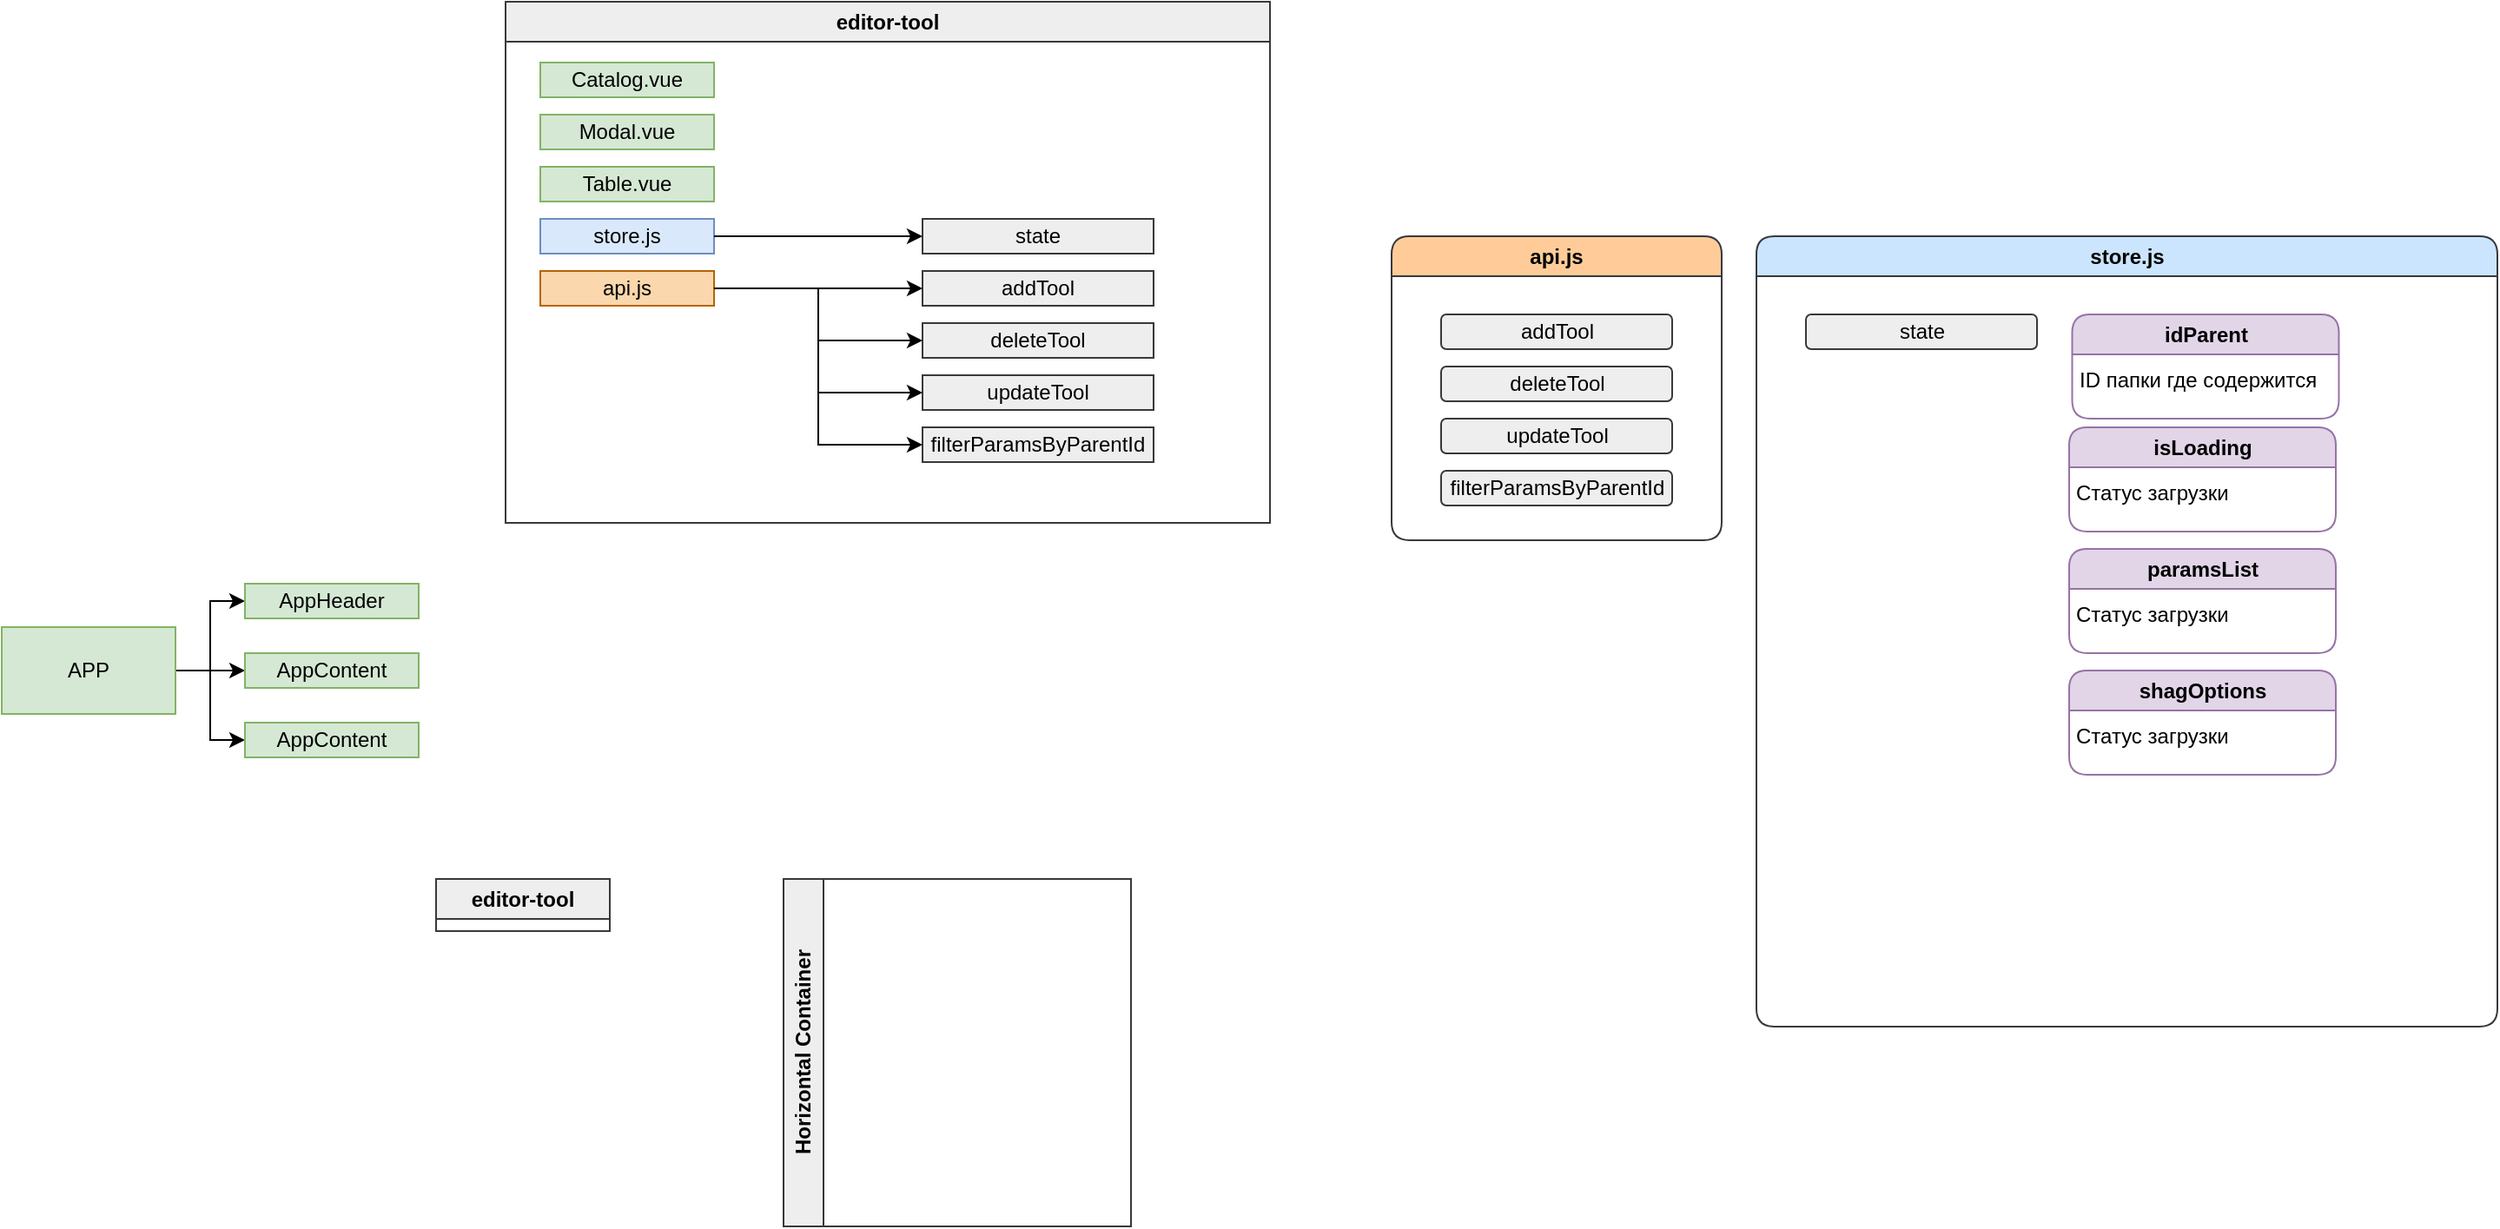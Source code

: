 <mxfile version="23.1.2" type="device">
  <diagram name="Страница — 1" id="OBi1eS88keLNz1npUpVn">
    <mxGraphModel dx="814" dy="448" grid="1" gridSize="10" guides="1" tooltips="1" connect="1" arrows="1" fold="1" page="1" pageScale="1" pageWidth="827" pageHeight="1169" math="0" shadow="0">
      <root>
        <mxCell id="0" />
        <mxCell id="1" parent="0" />
        <mxCell id="rmQgF-IMgd2aJ8l7F9f9-7" style="edgeStyle=orthogonalEdgeStyle;rounded=0;orthogonalLoop=1;jettySize=auto;html=1;exitX=1;exitY=0.5;exitDx=0;exitDy=0;entryX=0;entryY=0.5;entryDx=0;entryDy=0;" edge="1" parent="1" source="rmQgF-IMgd2aJ8l7F9f9-1" target="rmQgF-IMgd2aJ8l7F9f9-5">
          <mxGeometry relative="1" as="geometry" />
        </mxCell>
        <mxCell id="rmQgF-IMgd2aJ8l7F9f9-8" style="edgeStyle=orthogonalEdgeStyle;rounded=0;orthogonalLoop=1;jettySize=auto;html=1;exitX=1;exitY=0.5;exitDx=0;exitDy=0;entryX=0;entryY=0.5;entryDx=0;entryDy=0;" edge="1" parent="1" source="rmQgF-IMgd2aJ8l7F9f9-1" target="rmQgF-IMgd2aJ8l7F9f9-4">
          <mxGeometry relative="1" as="geometry" />
        </mxCell>
        <mxCell id="rmQgF-IMgd2aJ8l7F9f9-9" style="edgeStyle=orthogonalEdgeStyle;rounded=0;orthogonalLoop=1;jettySize=auto;html=1;exitX=1;exitY=0.5;exitDx=0;exitDy=0;entryX=0;entryY=0.5;entryDx=0;entryDy=0;" edge="1" parent="1" source="rmQgF-IMgd2aJ8l7F9f9-1" target="rmQgF-IMgd2aJ8l7F9f9-6">
          <mxGeometry relative="1" as="geometry" />
        </mxCell>
        <mxCell id="rmQgF-IMgd2aJ8l7F9f9-1" value="APP" style="rounded=0;whiteSpace=wrap;html=1;fillColor=#d5e8d4;strokeColor=#82b366;" vertex="1" parent="1">
          <mxGeometry x="120" y="440" width="100" height="50" as="geometry" />
        </mxCell>
        <mxCell id="rmQgF-IMgd2aJ8l7F9f9-4" value="AppHeader" style="rounded=0;whiteSpace=wrap;html=1;fillColor=#d5e8d4;strokeColor=#82b366;" vertex="1" parent="1">
          <mxGeometry x="260" y="415" width="100" height="20" as="geometry" />
        </mxCell>
        <mxCell id="rmQgF-IMgd2aJ8l7F9f9-5" value="AppContent" style="rounded=0;whiteSpace=wrap;html=1;fillColor=#d5e8d4;strokeColor=#82b366;" vertex="1" parent="1">
          <mxGeometry x="260" y="455" width="100" height="20" as="geometry" />
        </mxCell>
        <mxCell id="rmQgF-IMgd2aJ8l7F9f9-6" value="AppContent" style="rounded=0;whiteSpace=wrap;html=1;fillColor=#d5e8d4;strokeColor=#82b366;" vertex="1" parent="1">
          <mxGeometry x="260" y="495" width="100" height="20" as="geometry" />
        </mxCell>
        <mxCell id="rmQgF-IMgd2aJ8l7F9f9-31" value="editor-tool" style="swimlane;whiteSpace=wrap;html=1;strokeColor=#36393d;align=center;verticalAlign=middle;fontFamily=Helvetica;fontSize=12;fontColor=default;fillColor=#eeeeee;" vertex="1" parent="1">
          <mxGeometry x="410" y="80" width="440" height="300" as="geometry">
            <mxRectangle x="410" y="80" width="100" height="30" as="alternateBounds" />
          </mxGeometry>
        </mxCell>
        <mxCell id="rmQgF-IMgd2aJ8l7F9f9-11" value="Catalog.vue" style="rounded=0;whiteSpace=wrap;html=1;fillColor=#d5e8d4;strokeColor=#82b366;" vertex="1" parent="rmQgF-IMgd2aJ8l7F9f9-31">
          <mxGeometry x="20" y="35" width="100" height="20" as="geometry" />
        </mxCell>
        <mxCell id="rmQgF-IMgd2aJ8l7F9f9-12" value="Modal.vue" style="rounded=0;whiteSpace=wrap;html=1;fillColor=#d5e8d4;strokeColor=#82b366;" vertex="1" parent="rmQgF-IMgd2aJ8l7F9f9-31">
          <mxGeometry x="20" y="65" width="100" height="20" as="geometry" />
        </mxCell>
        <mxCell id="rmQgF-IMgd2aJ8l7F9f9-13" value="Table.vue" style="rounded=0;whiteSpace=wrap;html=1;fillColor=#d5e8d4;strokeColor=#82b366;" vertex="1" parent="rmQgF-IMgd2aJ8l7F9f9-31">
          <mxGeometry x="20" y="95" width="100" height="20" as="geometry" />
        </mxCell>
        <mxCell id="rmQgF-IMgd2aJ8l7F9f9-14" value="store.js" style="rounded=0;whiteSpace=wrap;html=1;fillColor=#dae8fc;strokeColor=#6c8ebf;" vertex="1" parent="rmQgF-IMgd2aJ8l7F9f9-31">
          <mxGeometry x="20" y="125" width="100" height="20" as="geometry" />
        </mxCell>
        <mxCell id="rmQgF-IMgd2aJ8l7F9f9-16" value="api.js" style="rounded=0;whiteSpace=wrap;html=1;fillColor=#fad7ac;strokeColor=#b46504;" vertex="1" parent="rmQgF-IMgd2aJ8l7F9f9-31">
          <mxGeometry x="20" y="155" width="100" height="20" as="geometry" />
        </mxCell>
        <mxCell id="rmQgF-IMgd2aJ8l7F9f9-28" value="state" style="whiteSpace=wrap;fillColor=#eeeeee;strokeColor=#36393d;" vertex="1" parent="rmQgF-IMgd2aJ8l7F9f9-31">
          <mxGeometry x="240" y="125" width="133" height="20" as="geometry" />
        </mxCell>
        <mxCell id="rmQgF-IMgd2aJ8l7F9f9-18" value="addTool" style="whiteSpace=wrap;html=1;fillColor=#eeeeee;strokeColor=#36393d;" vertex="1" parent="rmQgF-IMgd2aJ8l7F9f9-31">
          <mxGeometry x="240" y="155" width="133" height="20" as="geometry" />
        </mxCell>
        <mxCell id="rmQgF-IMgd2aJ8l7F9f9-19" value="deleteTool" style="whiteSpace=wrap;fillColor=#eeeeee;strokeColor=#36393d;" vertex="1" parent="rmQgF-IMgd2aJ8l7F9f9-31">
          <mxGeometry x="240" y="185" width="133" height="20" as="geometry" />
        </mxCell>
        <mxCell id="rmQgF-IMgd2aJ8l7F9f9-21" value="updateTool" style="whiteSpace=wrap;fillColor=#eeeeee;strokeColor=#36393d;" vertex="1" parent="rmQgF-IMgd2aJ8l7F9f9-31">
          <mxGeometry x="240" y="215" width="133" height="20" as="geometry" />
        </mxCell>
        <mxCell id="rmQgF-IMgd2aJ8l7F9f9-25" value="filterParamsByParentId" style="whiteSpace=wrap;fillColor=#eeeeee;strokeColor=#36393d;" vertex="1" parent="rmQgF-IMgd2aJ8l7F9f9-31">
          <mxGeometry x="240" y="245" width="133" height="20" as="geometry" />
        </mxCell>
        <mxCell id="rmQgF-IMgd2aJ8l7F9f9-29" style="edgeStyle=orthogonalEdgeStyle;rounded=0;orthogonalLoop=1;jettySize=auto;html=1;exitX=1;exitY=0.5;exitDx=0;exitDy=0;entryX=0;entryY=0.5;entryDx=0;entryDy=0;" edge="1" parent="rmQgF-IMgd2aJ8l7F9f9-31" source="rmQgF-IMgd2aJ8l7F9f9-14" target="rmQgF-IMgd2aJ8l7F9f9-28">
          <mxGeometry relative="1" as="geometry" />
        </mxCell>
        <mxCell id="rmQgF-IMgd2aJ8l7F9f9-17" style="edgeStyle=orthogonalEdgeStyle;rounded=0;orthogonalLoop=1;jettySize=auto;html=1;exitX=1;exitY=0.5;exitDx=0;exitDy=0;entryX=0;entryY=0.5;entryDx=0;entryDy=0;" edge="1" parent="rmQgF-IMgd2aJ8l7F9f9-31" source="rmQgF-IMgd2aJ8l7F9f9-16" target="rmQgF-IMgd2aJ8l7F9f9-18">
          <mxGeometry relative="1" as="geometry">
            <mxPoint x="280" y="165" as="targetPoint" />
          </mxGeometry>
        </mxCell>
        <mxCell id="rmQgF-IMgd2aJ8l7F9f9-20" style="edgeStyle=orthogonalEdgeStyle;rounded=0;orthogonalLoop=1;jettySize=auto;html=1;exitX=1;exitY=0.5;exitDx=0;exitDy=0;entryX=0;entryY=0.5;entryDx=0;entryDy=0;" edge="1" parent="rmQgF-IMgd2aJ8l7F9f9-31" source="rmQgF-IMgd2aJ8l7F9f9-16" target="rmQgF-IMgd2aJ8l7F9f9-19">
          <mxGeometry relative="1" as="geometry" />
        </mxCell>
        <mxCell id="rmQgF-IMgd2aJ8l7F9f9-27" style="edgeStyle=orthogonalEdgeStyle;rounded=0;orthogonalLoop=1;jettySize=auto;html=1;exitX=1;exitY=0.5;exitDx=0;exitDy=0;entryX=0;entryY=0.5;entryDx=0;entryDy=0;" edge="1" parent="rmQgF-IMgd2aJ8l7F9f9-31" source="rmQgF-IMgd2aJ8l7F9f9-16" target="rmQgF-IMgd2aJ8l7F9f9-21">
          <mxGeometry relative="1" as="geometry" />
        </mxCell>
        <mxCell id="rmQgF-IMgd2aJ8l7F9f9-26" style="edgeStyle=orthogonalEdgeStyle;rounded=0;orthogonalLoop=1;jettySize=auto;html=1;exitX=1;exitY=0.5;exitDx=0;exitDy=0;entryX=0;entryY=0.5;entryDx=0;entryDy=0;" edge="1" parent="rmQgF-IMgd2aJ8l7F9f9-31" source="rmQgF-IMgd2aJ8l7F9f9-16" target="rmQgF-IMgd2aJ8l7F9f9-25">
          <mxGeometry relative="1" as="geometry" />
        </mxCell>
        <mxCell id="rmQgF-IMgd2aJ8l7F9f9-32" value="editor-tool" style="swimlane;whiteSpace=wrap;html=1;strokeColor=#36393d;align=center;verticalAlign=middle;fontFamily=Helvetica;fontSize=12;fontColor=default;fillColor=#eeeeee;" vertex="1" collapsed="1" parent="1">
          <mxGeometry x="370" y="585" width="100" height="30" as="geometry">
            <mxRectangle x="410" y="130" width="440" height="300" as="alternateBounds" />
          </mxGeometry>
        </mxCell>
        <mxCell id="rmQgF-IMgd2aJ8l7F9f9-33" value="Catalog.vue" style="rounded=0;whiteSpace=wrap;html=1;fillColor=#d5e8d4;strokeColor=#82b366;" vertex="1" parent="rmQgF-IMgd2aJ8l7F9f9-32">
          <mxGeometry x="30" y="40" width="100" height="20" as="geometry" />
        </mxCell>
        <mxCell id="rmQgF-IMgd2aJ8l7F9f9-34" value="Modal.vue" style="rounded=0;whiteSpace=wrap;html=1;fillColor=#d5e8d4;strokeColor=#82b366;" vertex="1" parent="rmQgF-IMgd2aJ8l7F9f9-32">
          <mxGeometry x="30" y="70" width="100" height="20" as="geometry" />
        </mxCell>
        <mxCell id="rmQgF-IMgd2aJ8l7F9f9-35" value="Table.vue" style="rounded=0;whiteSpace=wrap;html=1;fillColor=#d5e8d4;strokeColor=#82b366;" vertex="1" parent="rmQgF-IMgd2aJ8l7F9f9-32">
          <mxGeometry x="30" y="100" width="100" height="20" as="geometry" />
        </mxCell>
        <mxCell id="rmQgF-IMgd2aJ8l7F9f9-36" value="store.js" style="rounded=0;whiteSpace=wrap;html=1;fillColor=#dae8fc;strokeColor=#6c8ebf;" vertex="1" parent="rmQgF-IMgd2aJ8l7F9f9-32">
          <mxGeometry x="30" y="130" width="100" height="20" as="geometry" />
        </mxCell>
        <mxCell id="rmQgF-IMgd2aJ8l7F9f9-37" value="api.js" style="rounded=0;whiteSpace=wrap;html=1;fillColor=#fad7ac;strokeColor=#b46504;" vertex="1" parent="rmQgF-IMgd2aJ8l7F9f9-32">
          <mxGeometry x="30" y="160" width="100" height="20" as="geometry" />
        </mxCell>
        <mxCell id="rmQgF-IMgd2aJ8l7F9f9-38" value="state" style="whiteSpace=wrap;fillColor=#eeeeee;strokeColor=#36393d;" vertex="1" parent="rmQgF-IMgd2aJ8l7F9f9-32">
          <mxGeometry x="250" y="130" width="133" height="20" as="geometry" />
        </mxCell>
        <mxCell id="rmQgF-IMgd2aJ8l7F9f9-39" value="addTool" style="whiteSpace=wrap;html=1;fillColor=#eeeeee;strokeColor=#36393d;" vertex="1" parent="rmQgF-IMgd2aJ8l7F9f9-32">
          <mxGeometry x="250" y="160" width="133" height="20" as="geometry" />
        </mxCell>
        <mxCell id="rmQgF-IMgd2aJ8l7F9f9-40" value="deleteTool" style="whiteSpace=wrap;fillColor=#eeeeee;strokeColor=#36393d;" vertex="1" parent="rmQgF-IMgd2aJ8l7F9f9-32">
          <mxGeometry x="250" y="190" width="133" height="20" as="geometry" />
        </mxCell>
        <mxCell id="rmQgF-IMgd2aJ8l7F9f9-41" value="updateTool" style="whiteSpace=wrap;fillColor=#eeeeee;strokeColor=#36393d;" vertex="1" parent="rmQgF-IMgd2aJ8l7F9f9-32">
          <mxGeometry x="250" y="220" width="133" height="20" as="geometry" />
        </mxCell>
        <mxCell id="rmQgF-IMgd2aJ8l7F9f9-42" value="filterParamsByParentId" style="whiteSpace=wrap;fillColor=#eeeeee;strokeColor=#36393d;" vertex="1" parent="rmQgF-IMgd2aJ8l7F9f9-32">
          <mxGeometry x="250" y="250" width="133" height="20" as="geometry" />
        </mxCell>
        <mxCell id="rmQgF-IMgd2aJ8l7F9f9-43" style="edgeStyle=orthogonalEdgeStyle;rounded=0;orthogonalLoop=1;jettySize=auto;html=1;exitX=1;exitY=0.5;exitDx=0;exitDy=0;entryX=0;entryY=0.5;entryDx=0;entryDy=0;" edge="1" parent="rmQgF-IMgd2aJ8l7F9f9-32" source="rmQgF-IMgd2aJ8l7F9f9-36" target="rmQgF-IMgd2aJ8l7F9f9-38">
          <mxGeometry relative="1" as="geometry" />
        </mxCell>
        <mxCell id="rmQgF-IMgd2aJ8l7F9f9-44" style="edgeStyle=orthogonalEdgeStyle;rounded=0;orthogonalLoop=1;jettySize=auto;html=1;exitX=1;exitY=0.5;exitDx=0;exitDy=0;entryX=0;entryY=0.5;entryDx=0;entryDy=0;" edge="1" parent="rmQgF-IMgd2aJ8l7F9f9-32" source="rmQgF-IMgd2aJ8l7F9f9-37" target="rmQgF-IMgd2aJ8l7F9f9-39">
          <mxGeometry relative="1" as="geometry">
            <mxPoint x="290" y="170" as="targetPoint" />
          </mxGeometry>
        </mxCell>
        <mxCell id="rmQgF-IMgd2aJ8l7F9f9-45" style="edgeStyle=orthogonalEdgeStyle;rounded=0;orthogonalLoop=1;jettySize=auto;html=1;exitX=1;exitY=0.5;exitDx=0;exitDy=0;entryX=0;entryY=0.5;entryDx=0;entryDy=0;" edge="1" parent="rmQgF-IMgd2aJ8l7F9f9-32" source="rmQgF-IMgd2aJ8l7F9f9-37" target="rmQgF-IMgd2aJ8l7F9f9-40">
          <mxGeometry relative="1" as="geometry" />
        </mxCell>
        <mxCell id="rmQgF-IMgd2aJ8l7F9f9-46" style="edgeStyle=orthogonalEdgeStyle;rounded=0;orthogonalLoop=1;jettySize=auto;html=1;exitX=1;exitY=0.5;exitDx=0;exitDy=0;entryX=0;entryY=0.5;entryDx=0;entryDy=0;" edge="1" parent="rmQgF-IMgd2aJ8l7F9f9-32" source="rmQgF-IMgd2aJ8l7F9f9-37" target="rmQgF-IMgd2aJ8l7F9f9-41">
          <mxGeometry relative="1" as="geometry" />
        </mxCell>
        <mxCell id="rmQgF-IMgd2aJ8l7F9f9-47" style="edgeStyle=orthogonalEdgeStyle;rounded=0;orthogonalLoop=1;jettySize=auto;html=1;exitX=1;exitY=0.5;exitDx=0;exitDy=0;entryX=0;entryY=0.5;entryDx=0;entryDy=0;" edge="1" parent="rmQgF-IMgd2aJ8l7F9f9-32" source="rmQgF-IMgd2aJ8l7F9f9-37" target="rmQgF-IMgd2aJ8l7F9f9-42">
          <mxGeometry relative="1" as="geometry" />
        </mxCell>
        <mxCell id="rmQgF-IMgd2aJ8l7F9f9-48" value="Horizontal Container" style="swimlane;horizontal=0;whiteSpace=wrap;html=1;strokeColor=#36393d;align=center;verticalAlign=middle;fontFamily=Helvetica;fontSize=12;fontColor=default;fillColor=#eeeeee;" vertex="1" parent="1">
          <mxGeometry x="570" y="585" width="200" height="200" as="geometry" />
        </mxCell>
        <mxCell id="rmQgF-IMgd2aJ8l7F9f9-53" value="api.js" style="swimlane;whiteSpace=wrap;html=1;strokeColor=#36393d;align=center;verticalAlign=middle;fontFamily=Helvetica;fontSize=12;fillColor=#ffcc99;rounded=1;shadow=0;glass=0;" vertex="1" parent="1">
          <mxGeometry x="920" y="215" width="190" height="175" as="geometry" />
        </mxCell>
        <mxCell id="rmQgF-IMgd2aJ8l7F9f9-54" value="addTool" style="whiteSpace=wrap;html=1;fillColor=#eeeeee;strokeColor=#36393d;rounded=1;" vertex="1" parent="rmQgF-IMgd2aJ8l7F9f9-53">
          <mxGeometry x="28.5" y="45" width="133" height="20" as="geometry" />
        </mxCell>
        <mxCell id="rmQgF-IMgd2aJ8l7F9f9-55" value="deleteTool" style="whiteSpace=wrap;fillColor=#eeeeee;strokeColor=#36393d;rounded=1;" vertex="1" parent="rmQgF-IMgd2aJ8l7F9f9-53">
          <mxGeometry x="28.5" y="75" width="133" height="20" as="geometry" />
        </mxCell>
        <mxCell id="rmQgF-IMgd2aJ8l7F9f9-56" value="updateTool" style="whiteSpace=wrap;fillColor=#eeeeee;strokeColor=#36393d;rounded=1;" vertex="1" parent="rmQgF-IMgd2aJ8l7F9f9-53">
          <mxGeometry x="28.5" y="105" width="133" height="20" as="geometry" />
        </mxCell>
        <mxCell id="rmQgF-IMgd2aJ8l7F9f9-57" value="filterParamsByParentId" style="whiteSpace=wrap;fillColor=#eeeeee;strokeColor=#36393d;rounded=1;" vertex="1" parent="rmQgF-IMgd2aJ8l7F9f9-53">
          <mxGeometry x="28.5" y="135" width="133" height="20" as="geometry" />
        </mxCell>
        <mxCell id="rmQgF-IMgd2aJ8l7F9f9-58" value="store.js" style="swimlane;whiteSpace=wrap;html=1;strokeColor=#36393d;align=center;verticalAlign=middle;fontFamily=Helvetica;fontSize=12;fillColor=#cce5ff;rounded=1;" vertex="1" parent="1">
          <mxGeometry x="1130" y="215" width="426.5" height="455" as="geometry">
            <mxRectangle x="1140" y="215" width="80" height="30" as="alternateBounds" />
          </mxGeometry>
        </mxCell>
        <mxCell id="rmQgF-IMgd2aJ8l7F9f9-68" value="state" style="whiteSpace=wrap;fillColor=#eeeeee;strokeColor=#36393d;rounded=1;" vertex="1" parent="rmQgF-IMgd2aJ8l7F9f9-58">
          <mxGeometry x="28.5" y="45" width="133" height="20" as="geometry" />
        </mxCell>
        <mxCell id="rmQgF-IMgd2aJ8l7F9f9-74" value="idParent" style="swimlane;whiteSpace=wrap;html=1;strokeColor=#9673a6;align=center;verticalAlign=middle;fontFamily=Helvetica;fontSize=12;fillColor=#e1d5e7;rounded=1;" vertex="1" parent="rmQgF-IMgd2aJ8l7F9f9-58">
          <mxGeometry x="181.75" y="45" width="153.5" height="60" as="geometry">
            <mxRectangle x="236.5" y="160" width="80" height="30" as="alternateBounds" />
          </mxGeometry>
        </mxCell>
        <mxCell id="rmQgF-IMgd2aJ8l7F9f9-81" value="ID папки где содержится" style="text;html=1;strokeColor=none;fillColor=none;align=left;verticalAlign=middle;whiteSpace=wrap;rounded=0;fontFamily=Helvetica;fontSize=12;fontColor=default;" vertex="1" parent="rmQgF-IMgd2aJ8l7F9f9-74">
          <mxGeometry x="1.75" y="25" width="150" height="25" as="geometry" />
        </mxCell>
        <mxCell id="rmQgF-IMgd2aJ8l7F9f9-82" value="isLoading" style="swimlane;whiteSpace=wrap;html=1;strokeColor=#9673a6;align=center;verticalAlign=middle;fontFamily=Helvetica;fontSize=12;fillColor=#e1d5e7;rounded=1;" vertex="1" parent="rmQgF-IMgd2aJ8l7F9f9-58">
          <mxGeometry x="180" y="110" width="153.5" height="60" as="geometry">
            <mxRectangle x="236.5" y="160" width="80" height="30" as="alternateBounds" />
          </mxGeometry>
        </mxCell>
        <mxCell id="rmQgF-IMgd2aJ8l7F9f9-83" value="Статус загрузки" style="text;html=1;strokeColor=none;fillColor=none;align=left;verticalAlign=middle;whiteSpace=wrap;rounded=0;fontFamily=Helvetica;fontSize=12;fontColor=default;" vertex="1" parent="rmQgF-IMgd2aJ8l7F9f9-82">
          <mxGeometry x="1.75" y="25" width="150" height="25" as="geometry" />
        </mxCell>
        <mxCell id="rmQgF-IMgd2aJ8l7F9f9-84" value="paramsList" style="swimlane;whiteSpace=wrap;html=1;strokeColor=#9673a6;align=center;verticalAlign=middle;fontFamily=Helvetica;fontSize=12;fillColor=#e1d5e7;rounded=1;" vertex="1" parent="rmQgF-IMgd2aJ8l7F9f9-58">
          <mxGeometry x="180" y="180" width="153.5" height="60" as="geometry">
            <mxRectangle x="236.5" y="160" width="80" height="30" as="alternateBounds" />
          </mxGeometry>
        </mxCell>
        <mxCell id="rmQgF-IMgd2aJ8l7F9f9-85" value="Статус загрузки" style="text;html=1;strokeColor=none;fillColor=none;align=left;verticalAlign=middle;whiteSpace=wrap;rounded=0;fontFamily=Helvetica;fontSize=12;fontColor=default;" vertex="1" parent="rmQgF-IMgd2aJ8l7F9f9-84">
          <mxGeometry x="1.75" y="25" width="150" height="25" as="geometry" />
        </mxCell>
        <mxCell id="rmQgF-IMgd2aJ8l7F9f9-87" value="shagOptions" style="swimlane;whiteSpace=wrap;html=1;strokeColor=#9673a6;align=center;verticalAlign=middle;fontFamily=Helvetica;fontSize=12;fillColor=#e1d5e7;rounded=1;" vertex="1" parent="rmQgF-IMgd2aJ8l7F9f9-58">
          <mxGeometry x="180" y="250" width="153.5" height="60" as="geometry">
            <mxRectangle x="236.5" y="160" width="80" height="30" as="alternateBounds" />
          </mxGeometry>
        </mxCell>
        <mxCell id="rmQgF-IMgd2aJ8l7F9f9-88" value="Статус загрузки" style="text;html=1;strokeColor=none;fillColor=none;align=left;verticalAlign=middle;whiteSpace=wrap;rounded=0;fontFamily=Helvetica;fontSize=12;fontColor=default;" vertex="1" parent="rmQgF-IMgd2aJ8l7F9f9-87">
          <mxGeometry x="1.75" y="25" width="150" height="25" as="geometry" />
        </mxCell>
      </root>
    </mxGraphModel>
  </diagram>
</mxfile>
